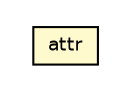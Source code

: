 #!/usr/local/bin/dot
#
# Class diagram 
# Generated by UMLGraph version 5.2 (http://www.umlgraph.org/)
#

digraph G {
	edge [fontname="Helvetica",fontsize=10,labelfontname="Helvetica",labelfontsize=10];
	node [fontname="Helvetica",fontsize=10,shape=plaintext];
	nodesep=0.25;
	ranksep=0.5;
	// com.heyzap.sdk.R.attr
	c3622 [label=<<table title="com.heyzap.sdk.R.attr" border="0" cellborder="1" cellspacing="0" cellpadding="2" port="p" bgcolor="lemonChiffon" href="./R.attr.html">
		<tr><td><table border="0" cellspacing="0" cellpadding="1">
<tr><td align="center" balign="center"> attr </td></tr>
		</table></td></tr>
		</table>>, fontname="Helvetica", fontcolor="black", fontsize=9.0];
}

